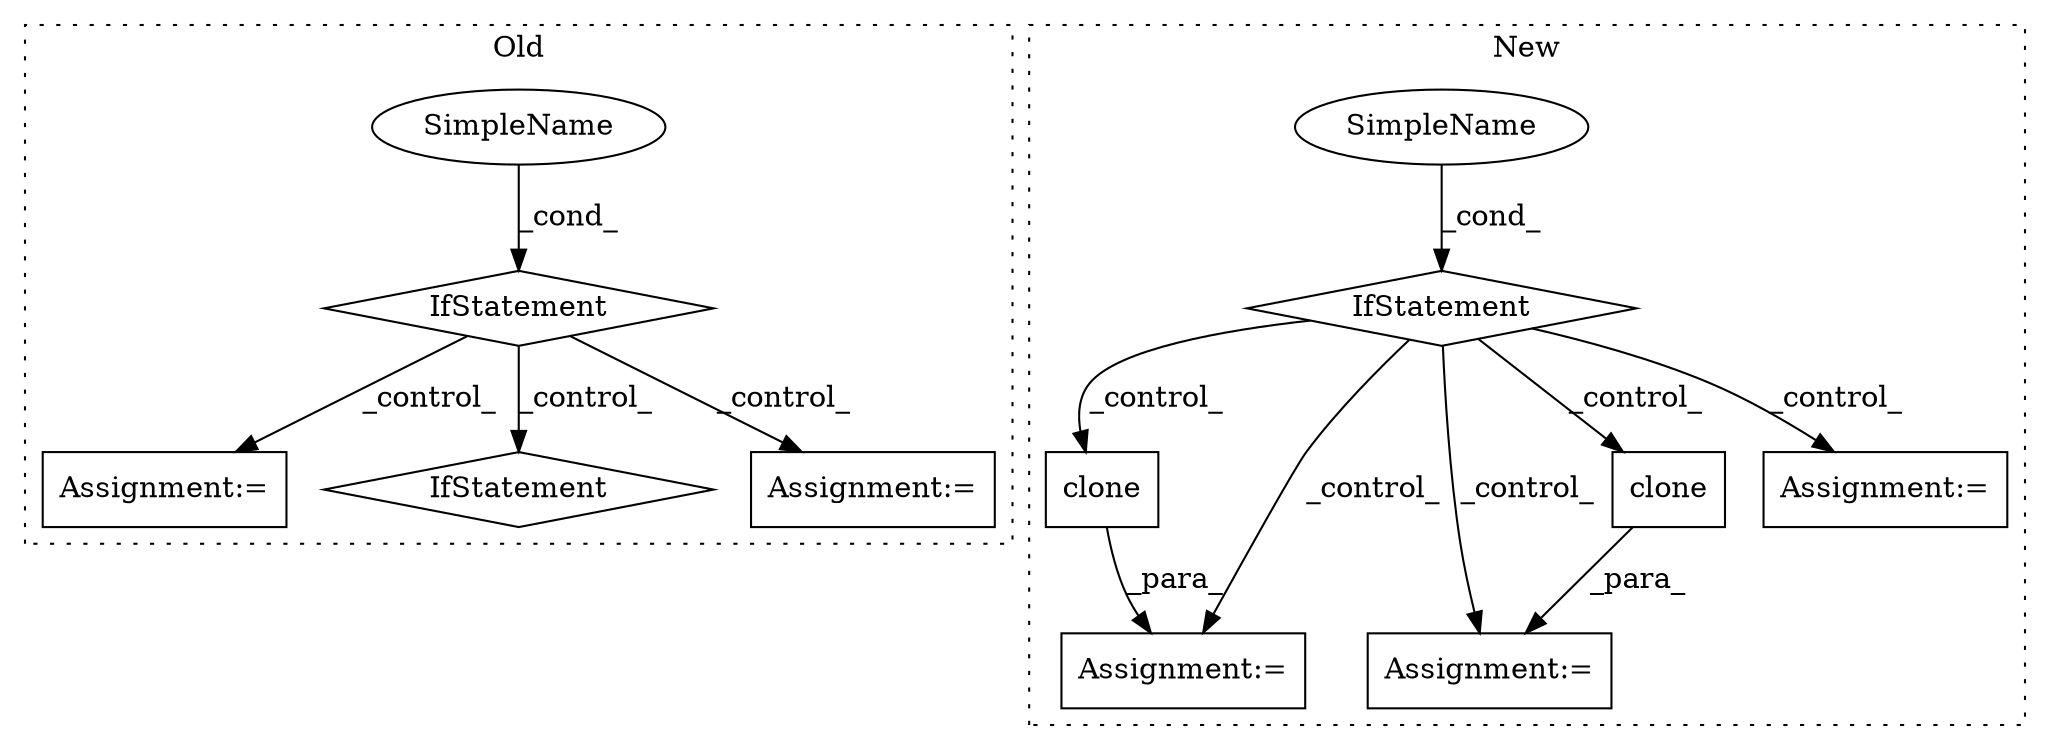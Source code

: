 digraph G {
subgraph cluster0 {
1 [label="IfStatement" a="25" s="2331,2365" l="4,2" shape="diamond"];
6 [label="Assignment:=" a="7" s="2614" l="1" shape="box"];
7 [label="SimpleName" a="42" s="" l="" shape="ellipse"];
9 [label="IfStatement" a="25" s="2732,2762" l="4,2" shape="diamond"];
12 [label="Assignment:=" a="7" s="2504" l="1" shape="box"];
label = "Old";
style="dotted";
}
subgraph cluster1 {
2 [label="clone" a="32" s="3438,3454" l="6,1" shape="box"];
3 [label="Assignment:=" a="7" s="3423" l="1" shape="box"];
4 [label="SimpleName" a="42" s="" l="" shape="ellipse"];
5 [label="IfStatement" a="25" s="2994,3019" l="4,2" shape="diamond"];
8 [label="Assignment:=" a="7" s="3233" l="1" shape="box"];
10 [label="clone" a="32" s="3251,3270" l="6,1" shape="box"];
11 [label="Assignment:=" a="7" s="3294" l="1" shape="box"];
label = "New";
style="dotted";
}
1 -> 12 [label="_control_"];
1 -> 9 [label="_control_"];
1 -> 6 [label="_control_"];
2 -> 3 [label="_para_"];
4 -> 5 [label="_cond_"];
5 -> 8 [label="_control_"];
5 -> 3 [label="_control_"];
5 -> 10 [label="_control_"];
5 -> 11 [label="_control_"];
5 -> 2 [label="_control_"];
7 -> 1 [label="_cond_"];
10 -> 8 [label="_para_"];
}